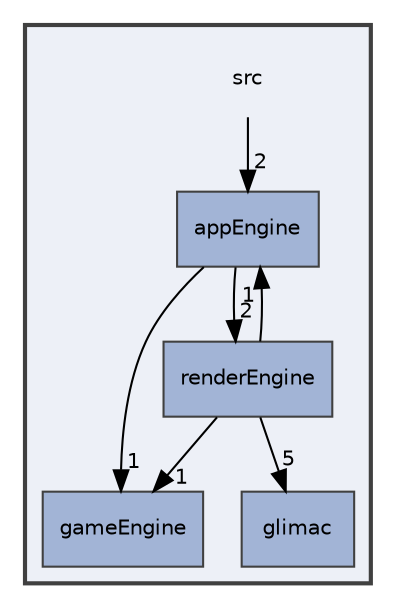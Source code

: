 digraph "/home/utilisateur/Documents/S3-SYNTHESE_DIMAGE/IMACRUN_3D/src"
{
 // LATEX_PDF_SIZE
  edge [fontname="Helvetica",fontsize="10",labelfontname="Helvetica",labelfontsize="10"];
  node [fontname="Helvetica",fontsize="10",shape=record];
  compound=true
  subgraph clusterdir_68267d1309a1af8e8297ef4c3efbcdba {
    graph [ bgcolor="#edf0f7", pencolor="grey25", style="filled,bold,", label="", fontname="Helvetica", fontsize="10", URL="dir_68267d1309a1af8e8297ef4c3efbcdba.html"]
    dir_68267d1309a1af8e8297ef4c3efbcdba [shape=plaintext, label="src"];
  dir_c1f036a2540afdaa3c631db479fcff44 [shape=box, label="appEngine", style="filled,", fillcolor="#a2b4d6", color="grey25", URL="dir_c1f036a2540afdaa3c631db479fcff44.html"];
  dir_f926e7196becc112486bc2cf46a47be6 [shape=box, label="gameEngine", style="filled,", fillcolor="#a2b4d6", color="grey25", URL="dir_f926e7196becc112486bc2cf46a47be6.html"];
  dir_0e01513eafa252a1fbdc704793ad904c [shape=box, label="glimac", style="filled,", fillcolor="#a2b4d6", color="grey25", URL="dir_0e01513eafa252a1fbdc704793ad904c.html"];
  dir_45a5dd3b65f9de0d1a7d23c6429180a4 [shape=box, label="renderEngine", style="filled,", fillcolor="#a2b4d6", color="grey25", URL="dir_45a5dd3b65f9de0d1a7d23c6429180a4.html"];
  }
  dir_68267d1309a1af8e8297ef4c3efbcdba->dir_c1f036a2540afdaa3c631db479fcff44 [headlabel="2", labeldistance=1.5 headhref="dir_000004_000000.html"];
  dir_c1f036a2540afdaa3c631db479fcff44->dir_45a5dd3b65f9de0d1a7d23c6429180a4 [headlabel="2", labeldistance=1.5 headhref="dir_000000_000003.html"];
  dir_c1f036a2540afdaa3c631db479fcff44->dir_f926e7196becc112486bc2cf46a47be6 [headlabel="1", labeldistance=1.5 headhref="dir_000000_000001.html"];
  dir_45a5dd3b65f9de0d1a7d23c6429180a4->dir_0e01513eafa252a1fbdc704793ad904c [headlabel="5", labeldistance=1.5 headhref="dir_000003_000002.html"];
  dir_45a5dd3b65f9de0d1a7d23c6429180a4->dir_c1f036a2540afdaa3c631db479fcff44 [headlabel="1", labeldistance=1.5 headhref="dir_000003_000000.html"];
  dir_45a5dd3b65f9de0d1a7d23c6429180a4->dir_f926e7196becc112486bc2cf46a47be6 [headlabel="1", labeldistance=1.5 headhref="dir_000003_000001.html"];
}
